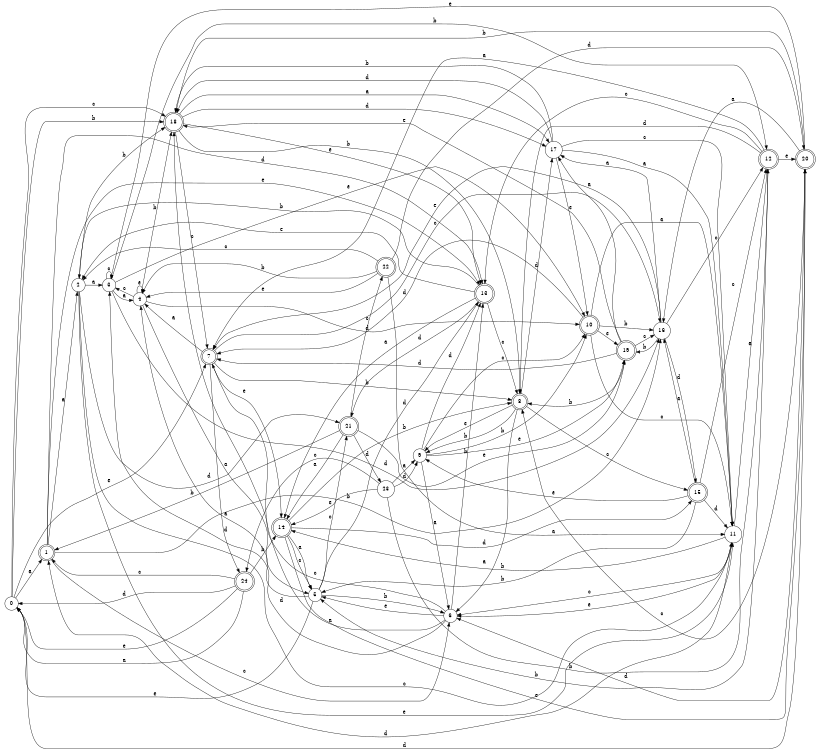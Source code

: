 digraph n20_7 {
__start0 [label="" shape="none"];

rankdir=LR;
size="8,5";

s0 [style="filled", color="black", fillcolor="white" shape="circle", label="0"];
s1 [style="rounded,filled", color="black", fillcolor="white" shape="doublecircle", label="1"];
s2 [style="filled", color="black", fillcolor="white" shape="circle", label="2"];
s3 [style="filled", color="black", fillcolor="white" shape="circle", label="3"];
s4 [style="filled", color="black", fillcolor="white" shape="circle", label="4"];
s5 [style="filled", color="black", fillcolor="white" shape="circle", label="5"];
s6 [style="filled", color="black", fillcolor="white" shape="circle", label="6"];
s7 [style="rounded,filled", color="black", fillcolor="white" shape="doublecircle", label="7"];
s8 [style="rounded,filled", color="black", fillcolor="white" shape="doublecircle", label="8"];
s9 [style="filled", color="black", fillcolor="white" shape="circle", label="9"];
s10 [style="rounded,filled", color="black", fillcolor="white" shape="doublecircle", label="10"];
s11 [style="filled", color="black", fillcolor="white" shape="circle", label="11"];
s12 [style="rounded,filled", color="black", fillcolor="white" shape="doublecircle", label="12"];
s13 [style="rounded,filled", color="black", fillcolor="white" shape="doublecircle", label="13"];
s14 [style="rounded,filled", color="black", fillcolor="white" shape="doublecircle", label="14"];
s15 [style="rounded,filled", color="black", fillcolor="white" shape="doublecircle", label="15"];
s16 [style="filled", color="black", fillcolor="white" shape="circle", label="16"];
s17 [style="filled", color="black", fillcolor="white" shape="circle", label="17"];
s18 [style="rounded,filled", color="black", fillcolor="white" shape="doublecircle", label="18"];
s19 [style="rounded,filled", color="black", fillcolor="white" shape="doublecircle", label="19"];
s20 [style="rounded,filled", color="black", fillcolor="white" shape="doublecircle", label="20"];
s21 [style="rounded,filled", color="black", fillcolor="white" shape="doublecircle", label="21"];
s22 [style="rounded,filled", color="black", fillcolor="white" shape="doublecircle", label="22"];
s23 [style="filled", color="black", fillcolor="white" shape="circle", label="23"];
s24 [style="rounded,filled", color="black", fillcolor="white" shape="doublecircle", label="24"];
s0 -> s1 [label="a"];
s0 -> s18 [label="b"];
s0 -> s18 [label="c"];
s0 -> s20 [label="d"];
s0 -> s7 [label="e"];
s1 -> s2 [label="a"];
s1 -> s16 [label="b"];
s1 -> s6 [label="c"];
s1 -> s13 [label="d"];
s1 -> s13 [label="e"];
s2 -> s3 [label="a"];
s2 -> s18 [label="b"];
s2 -> s11 [label="c"];
s2 -> s21 [label="d"];
s2 -> s11 [label="e"];
s3 -> s4 [label="a"];
s3 -> s12 [label="b"];
s3 -> s3 [label="c"];
s3 -> s16 [label="d"];
s3 -> s10 [label="e"];
s4 -> s5 [label="a"];
s4 -> s18 [label="b"];
s4 -> s3 [label="c"];
s4 -> s10 [label="d"];
s4 -> s4 [label="e"];
s5 -> s4 [label="a"];
s5 -> s6 [label="b"];
s5 -> s21 [label="c"];
s5 -> s13 [label="d"];
s5 -> s0 [label="e"];
s6 -> s7 [label="a"];
s6 -> s13 [label="b"];
s6 -> s18 [label="c"];
s6 -> s3 [label="d"];
s6 -> s5 [label="e"];
s7 -> s4 [label="a"];
s7 -> s8 [label="b"];
s7 -> s16 [label="c"];
s7 -> s24 [label="d"];
s7 -> s14 [label="e"];
s8 -> s6 [label="a"];
s8 -> s9 [label="b"];
s8 -> s15 [label="c"];
s8 -> s17 [label="d"];
s8 -> s9 [label="e"];
s9 -> s6 [label="a"];
s9 -> s10 [label="b"];
s9 -> s10 [label="c"];
s9 -> s13 [label="d"];
s9 -> s19 [label="e"];
s10 -> s11 [label="a"];
s10 -> s16 [label="b"];
s10 -> s11 [label="c"];
s10 -> s7 [label="d"];
s10 -> s19 [label="e"];
s11 -> s12 [label="a"];
s11 -> s14 [label="b"];
s11 -> s6 [label="c"];
s11 -> s1 [label="d"];
s11 -> s6 [label="e"];
s12 -> s7 [label="a"];
s12 -> s5 [label="b"];
s12 -> s13 [label="c"];
s12 -> s8 [label="d"];
s12 -> s20 [label="e"];
s13 -> s14 [label="a"];
s13 -> s2 [label="b"];
s13 -> s8 [label="c"];
s13 -> s21 [label="d"];
s13 -> s2 [label="e"];
s14 -> s5 [label="a"];
s14 -> s8 [label="b"];
s14 -> s5 [label="c"];
s14 -> s15 [label="d"];
s14 -> s20 [label="e"];
s15 -> s16 [label="a"];
s15 -> s5 [label="b"];
s15 -> s12 [label="c"];
s15 -> s11 [label="d"];
s15 -> s9 [label="e"];
s16 -> s17 [label="a"];
s16 -> s19 [label="b"];
s16 -> s12 [label="c"];
s16 -> s15 [label="d"];
s16 -> s7 [label="e"];
s17 -> s11 [label="a"];
s17 -> s18 [label="b"];
s17 -> s11 [label="c"];
s17 -> s18 [label="d"];
s17 -> s10 [label="e"];
s18 -> s17 [label="a"];
s18 -> s8 [label="b"];
s18 -> s7 [label="c"];
s18 -> s17 [label="d"];
s18 -> s13 [label="e"];
s19 -> s17 [label="a"];
s19 -> s8 [label="b"];
s19 -> s16 [label="c"];
s19 -> s7 [label="d"];
s19 -> s18 [label="e"];
s20 -> s16 [label="a"];
s20 -> s18 [label="b"];
s20 -> s8 [label="c"];
s20 -> s6 [label="d"];
s20 -> s3 [label="e"];
s21 -> s14 [label="a"];
s21 -> s1 [label="b"];
s21 -> s22 [label="c"];
s21 -> s23 [label="d"];
s21 -> s19 [label="e"];
s22 -> s11 [label="a"];
s22 -> s4 [label="b"];
s22 -> s2 [label="c"];
s22 -> s20 [label="d"];
s22 -> s4 [label="e"];
s23 -> s9 [label="a"];
s23 -> s12 [label="b"];
s23 -> s24 [label="c"];
s23 -> s9 [label="d"];
s23 -> s14 [label="e"];
s24 -> s0 [label="a"];
s24 -> s14 [label="b"];
s24 -> s1 [label="c"];
s24 -> s0 [label="d"];
s24 -> s0 [label="e"];

}